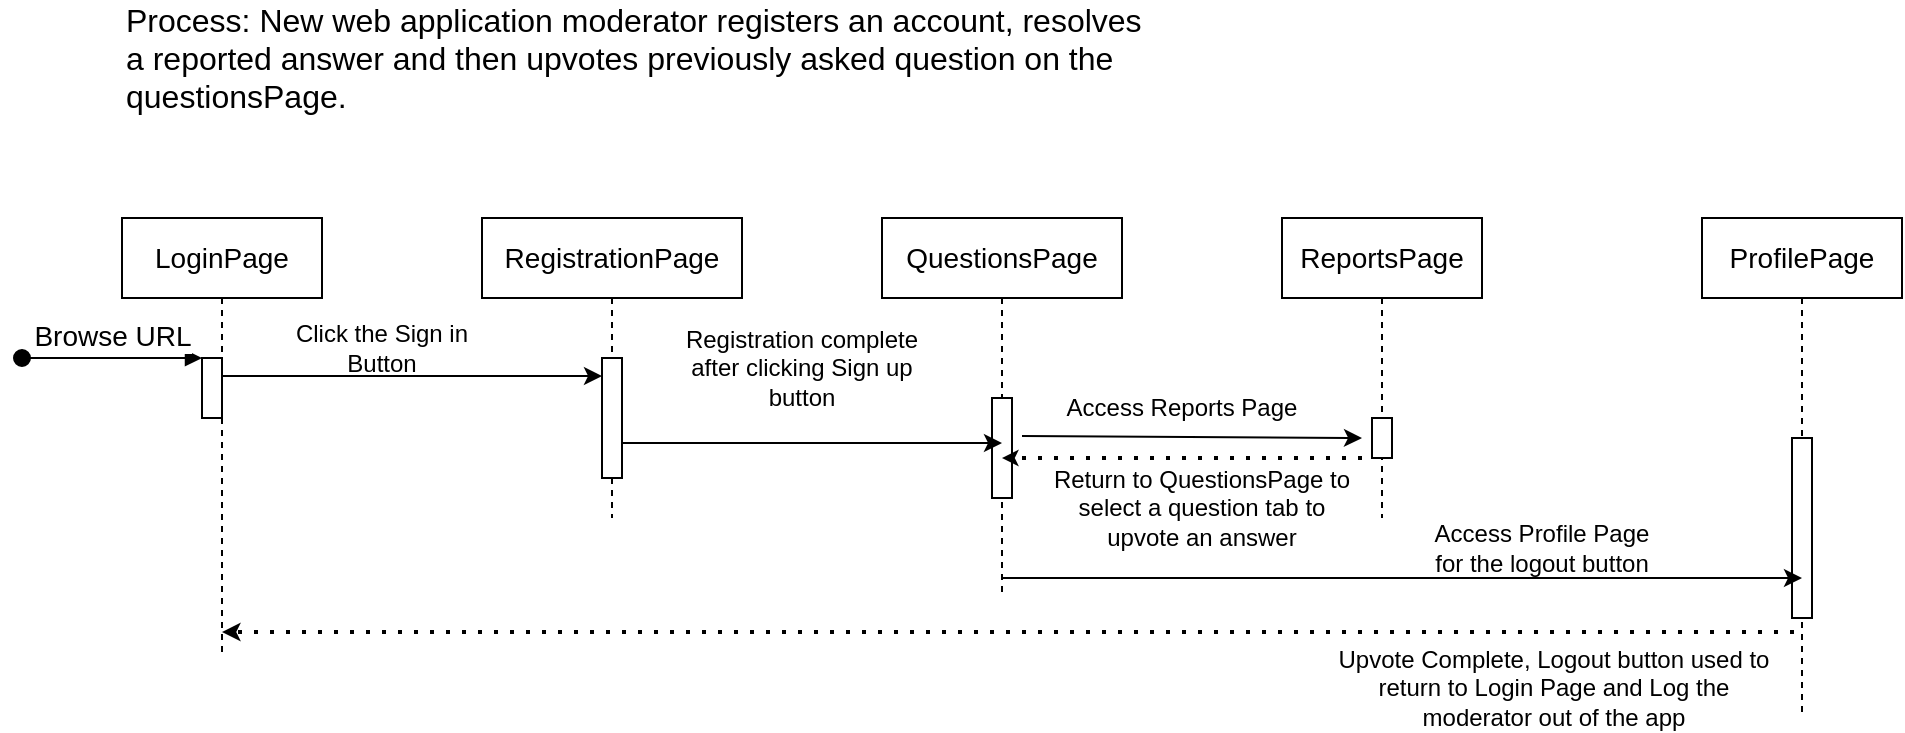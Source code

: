 <mxfile version="21.3.7" type="device">
  <diagram name="Page-1" id="dZsvMND2f6AZHbWiUySn">
    <mxGraphModel dx="880" dy="452" grid="1" gridSize="10" guides="1" tooltips="1" connect="1" arrows="1" fold="1" page="1" pageScale="2" pageWidth="827" pageHeight="1169" math="0" shadow="0">
      <root>
        <mxCell id="0" />
        <mxCell id="1" parent="0" />
        <mxCell id="NcBwkrkgyh_1SBuuohwR-1" value="&lt;font style=&quot;font-size: 14px;&quot;&gt;LoginPage&lt;/font&gt;" style="shape=umlLifeline;perimeter=lifelinePerimeter;whiteSpace=wrap;html=1;container=1;dropTarget=0;collapsible=0;recursiveResize=0;outlineConnect=0;portConstraint=eastwest;newEdgeStyle={&quot;edgeStyle&quot;:&quot;elbowEdgeStyle&quot;,&quot;elbow&quot;:&quot;vertical&quot;,&quot;curved&quot;:0,&quot;rounded&quot;:0};" vertex="1" parent="1">
          <mxGeometry x="90" y="140" width="100" height="220" as="geometry" />
        </mxCell>
        <mxCell id="NcBwkrkgyh_1SBuuohwR-2" value="" style="html=1;points=[];perimeter=orthogonalPerimeter;outlineConnect=0;targetShapes=umlLifeline;portConstraint=eastwest;newEdgeStyle={&quot;edgeStyle&quot;:&quot;elbowEdgeStyle&quot;,&quot;elbow&quot;:&quot;vertical&quot;,&quot;curved&quot;:0,&quot;rounded&quot;:0};" vertex="1" parent="NcBwkrkgyh_1SBuuohwR-1">
          <mxGeometry x="40" y="70" width="10" height="30" as="geometry" />
        </mxCell>
        <mxCell id="NcBwkrkgyh_1SBuuohwR-3" value="&lt;font style=&quot;font-size: 14px;&quot;&gt;Browse URL&lt;/font&gt;" style="html=1;verticalAlign=bottom;startArrow=oval;endArrow=block;startSize=8;edgeStyle=elbowEdgeStyle;elbow=vertical;curved=0;rounded=0;" edge="1" parent="NcBwkrkgyh_1SBuuohwR-1" target="NcBwkrkgyh_1SBuuohwR-2">
          <mxGeometry relative="1" as="geometry">
            <mxPoint x="-50" y="70" as="sourcePoint" />
          </mxGeometry>
        </mxCell>
        <mxCell id="NcBwkrkgyh_1SBuuohwR-4" value="&lt;font style=&quot;font-size: 14px;&quot;&gt;RegistrationPage&lt;/font&gt;" style="shape=umlLifeline;perimeter=lifelinePerimeter;whiteSpace=wrap;html=1;container=1;dropTarget=0;collapsible=0;recursiveResize=0;outlineConnect=0;portConstraint=eastwest;newEdgeStyle={&quot;edgeStyle&quot;:&quot;elbowEdgeStyle&quot;,&quot;elbow&quot;:&quot;vertical&quot;,&quot;curved&quot;:0,&quot;rounded&quot;:0};" vertex="1" parent="1">
          <mxGeometry x="270" y="140" width="130" height="150" as="geometry" />
        </mxCell>
        <mxCell id="NcBwkrkgyh_1SBuuohwR-5" value="" style="html=1;points=[];perimeter=orthogonalPerimeter;outlineConnect=0;targetShapes=umlLifeline;portConstraint=eastwest;newEdgeStyle={&quot;edgeStyle&quot;:&quot;elbowEdgeStyle&quot;,&quot;elbow&quot;:&quot;vertical&quot;,&quot;curved&quot;:0,&quot;rounded&quot;:0};" vertex="1" parent="NcBwkrkgyh_1SBuuohwR-4">
          <mxGeometry x="60" y="70" width="10" height="60" as="geometry" />
        </mxCell>
        <mxCell id="NcBwkrkgyh_1SBuuohwR-6" value="" style="endArrow=classic;html=1;rounded=0;" edge="1" parent="1">
          <mxGeometry width="50" height="50" relative="1" as="geometry">
            <mxPoint x="140" y="219" as="sourcePoint" />
            <mxPoint x="330" y="219" as="targetPoint" />
          </mxGeometry>
        </mxCell>
        <mxCell id="NcBwkrkgyh_1SBuuohwR-7" value="Click the Sign in Button" style="text;html=1;strokeColor=none;fillColor=none;align=center;verticalAlign=middle;whiteSpace=wrap;rounded=0;" vertex="1" parent="1">
          <mxGeometry x="160" y="190" width="120" height="30" as="geometry" />
        </mxCell>
        <mxCell id="NcBwkrkgyh_1SBuuohwR-8" value="&lt;font style=&quot;font-size: 14px;&quot;&gt;QuestionsPage&lt;/font&gt;" style="shape=umlLifeline;perimeter=lifelinePerimeter;whiteSpace=wrap;html=1;container=1;dropTarget=0;collapsible=0;recursiveResize=0;outlineConnect=0;portConstraint=eastwest;newEdgeStyle={&quot;edgeStyle&quot;:&quot;elbowEdgeStyle&quot;,&quot;elbow&quot;:&quot;vertical&quot;,&quot;curved&quot;:0,&quot;rounded&quot;:0};" vertex="1" parent="1">
          <mxGeometry x="470" y="140" width="120" height="190" as="geometry" />
        </mxCell>
        <mxCell id="NcBwkrkgyh_1SBuuohwR-9" value="" style="html=1;points=[];perimeter=orthogonalPerimeter;outlineConnect=0;targetShapes=umlLifeline;portConstraint=eastwest;newEdgeStyle={&quot;edgeStyle&quot;:&quot;elbowEdgeStyle&quot;,&quot;elbow&quot;:&quot;vertical&quot;,&quot;curved&quot;:0,&quot;rounded&quot;:0};" vertex="1" parent="NcBwkrkgyh_1SBuuohwR-8">
          <mxGeometry x="55" y="90" width="10" height="50" as="geometry" />
        </mxCell>
        <mxCell id="NcBwkrkgyh_1SBuuohwR-10" value="" style="endArrow=classic;html=1;rounded=0;entryX=0.5;entryY=0.45;entryDx=0;entryDy=0;entryPerimeter=0;" edge="1" parent="1" source="NcBwkrkgyh_1SBuuohwR-5" target="NcBwkrkgyh_1SBuuohwR-9">
          <mxGeometry width="50" height="50" relative="1" as="geometry">
            <mxPoint x="350" y="239" as="sourcePoint" />
            <mxPoint x="520" y="239" as="targetPoint" />
          </mxGeometry>
        </mxCell>
        <mxCell id="NcBwkrkgyh_1SBuuohwR-11" value="Registration complete after clicking Sign up button" style="text;html=1;strokeColor=none;fillColor=none;align=center;verticalAlign=middle;whiteSpace=wrap;rounded=0;" vertex="1" parent="1">
          <mxGeometry x="370" y="190" width="120" height="50" as="geometry" />
        </mxCell>
        <mxCell id="NcBwkrkgyh_1SBuuohwR-12" value="&lt;font style=&quot;font-size: 14px;&quot;&gt;ReportsPage&lt;/font&gt;" style="shape=umlLifeline;perimeter=lifelinePerimeter;whiteSpace=wrap;html=1;container=1;dropTarget=0;collapsible=0;recursiveResize=0;outlineConnect=0;portConstraint=eastwest;newEdgeStyle={&quot;edgeStyle&quot;:&quot;elbowEdgeStyle&quot;,&quot;elbow&quot;:&quot;vertical&quot;,&quot;curved&quot;:0,&quot;rounded&quot;:0};" vertex="1" parent="1">
          <mxGeometry x="670" y="140" width="100" height="150" as="geometry" />
        </mxCell>
        <mxCell id="NcBwkrkgyh_1SBuuohwR-14" value="" style="html=1;points=[];perimeter=orthogonalPerimeter;outlineConnect=0;targetShapes=umlLifeline;portConstraint=eastwest;newEdgeStyle={&quot;edgeStyle&quot;:&quot;elbowEdgeStyle&quot;,&quot;elbow&quot;:&quot;vertical&quot;,&quot;curved&quot;:0,&quot;rounded&quot;:0};" vertex="1" parent="NcBwkrkgyh_1SBuuohwR-12">
          <mxGeometry x="45" y="100" width="10" height="20" as="geometry" />
        </mxCell>
        <mxCell id="NcBwkrkgyh_1SBuuohwR-13" value="&lt;font style=&quot;font-size: 14px;&quot;&gt;ProfilePage&lt;/font&gt;" style="shape=umlLifeline;perimeter=lifelinePerimeter;whiteSpace=wrap;html=1;container=1;dropTarget=0;collapsible=0;recursiveResize=0;outlineConnect=0;portConstraint=eastwest;newEdgeStyle={&quot;edgeStyle&quot;:&quot;elbowEdgeStyle&quot;,&quot;elbow&quot;:&quot;vertical&quot;,&quot;curved&quot;:0,&quot;rounded&quot;:0};" vertex="1" parent="1">
          <mxGeometry x="880" y="140" width="100" height="250" as="geometry" />
        </mxCell>
        <mxCell id="NcBwkrkgyh_1SBuuohwR-17" value="" style="html=1;points=[];perimeter=orthogonalPerimeter;outlineConnect=0;targetShapes=umlLifeline;portConstraint=eastwest;newEdgeStyle={&quot;edgeStyle&quot;:&quot;elbowEdgeStyle&quot;,&quot;elbow&quot;:&quot;vertical&quot;,&quot;curved&quot;:0,&quot;rounded&quot;:0};" vertex="1" parent="NcBwkrkgyh_1SBuuohwR-13">
          <mxGeometry x="45" y="110" width="10" height="90" as="geometry" />
        </mxCell>
        <mxCell id="NcBwkrkgyh_1SBuuohwR-15" value="" style="endArrow=classic;html=1;rounded=0;" edge="1" parent="1">
          <mxGeometry width="50" height="50" relative="1" as="geometry">
            <mxPoint x="540" y="249" as="sourcePoint" />
            <mxPoint x="710" y="250" as="targetPoint" />
          </mxGeometry>
        </mxCell>
        <mxCell id="NcBwkrkgyh_1SBuuohwR-16" value="Access Reports Page" style="text;html=1;strokeColor=none;fillColor=none;align=center;verticalAlign=middle;whiteSpace=wrap;rounded=0;" vertex="1" parent="1">
          <mxGeometry x="560" y="220" width="120" height="30" as="geometry" />
        </mxCell>
        <mxCell id="NcBwkrkgyh_1SBuuohwR-22" value="&lt;font style=&quot;font-size: 16px;&quot;&gt;Process: New web application moderator registers an account, resolves a reported answer and then upvotes previously asked question on the questionsPage.&lt;/font&gt;" style="text;html=1;strokeColor=none;fillColor=none;align=left;verticalAlign=middle;whiteSpace=wrap;rounded=0;" vertex="1" parent="1">
          <mxGeometry x="90" y="40" width="510" height="40" as="geometry" />
        </mxCell>
        <mxCell id="NcBwkrkgyh_1SBuuohwR-23" value="" style="endArrow=classic;dashed=1;html=1;dashPattern=1 3;strokeWidth=2;rounded=0;entryX=0.54;entryY=0.714;entryDx=0;entryDy=0;entryPerimeter=0;endFill=1;endSize=3;" edge="1" parent="1">
          <mxGeometry width="50" height="50" relative="1" as="geometry">
            <mxPoint x="926" y="347" as="sourcePoint" />
            <mxPoint x="140" y="347" as="targetPoint" />
          </mxGeometry>
        </mxCell>
        <mxCell id="NcBwkrkgyh_1SBuuohwR-24" value="Upvote Complete, Logout button used to return to Login Page and Log the moderator out of the app" style="text;html=1;strokeColor=none;fillColor=none;align=center;verticalAlign=middle;whiteSpace=wrap;rounded=0;" vertex="1" parent="1">
          <mxGeometry x="691" y="360" width="230" height="30" as="geometry" />
        </mxCell>
        <mxCell id="NcBwkrkgyh_1SBuuohwR-25" value="" style="endArrow=classic;dashed=1;html=1;dashPattern=1 3;strokeWidth=2;rounded=0;endFill=1;endSize=2;" edge="1" parent="1" target="NcBwkrkgyh_1SBuuohwR-8">
          <mxGeometry width="50" height="50" relative="1" as="geometry">
            <mxPoint x="710" y="260" as="sourcePoint" />
            <mxPoint x="550" y="260" as="targetPoint" />
          </mxGeometry>
        </mxCell>
        <mxCell id="NcBwkrkgyh_1SBuuohwR-26" value="Return to QuestionsPage to select a question tab to upvote an answer" style="text;html=1;strokeColor=none;fillColor=none;align=center;verticalAlign=middle;whiteSpace=wrap;rounded=0;" vertex="1" parent="1">
          <mxGeometry x="550" y="270" width="160" height="30" as="geometry" />
        </mxCell>
        <mxCell id="NcBwkrkgyh_1SBuuohwR-27" value="" style="endArrow=classic;html=1;rounded=0;entryX=0.5;entryY=0.778;entryDx=0;entryDy=0;entryPerimeter=0;" edge="1" parent="1" source="NcBwkrkgyh_1SBuuohwR-8" target="NcBwkrkgyh_1SBuuohwR-17">
          <mxGeometry width="50" height="50" relative="1" as="geometry">
            <mxPoint x="350" y="263" as="sourcePoint" />
            <mxPoint x="920" y="320" as="targetPoint" />
          </mxGeometry>
        </mxCell>
        <mxCell id="NcBwkrkgyh_1SBuuohwR-28" value="Access Profile Page for the logout button" style="text;html=1;strokeColor=none;fillColor=none;align=center;verticalAlign=middle;whiteSpace=wrap;rounded=0;" vertex="1" parent="1">
          <mxGeometry x="740" y="290" width="120" height="30" as="geometry" />
        </mxCell>
      </root>
    </mxGraphModel>
  </diagram>
</mxfile>
